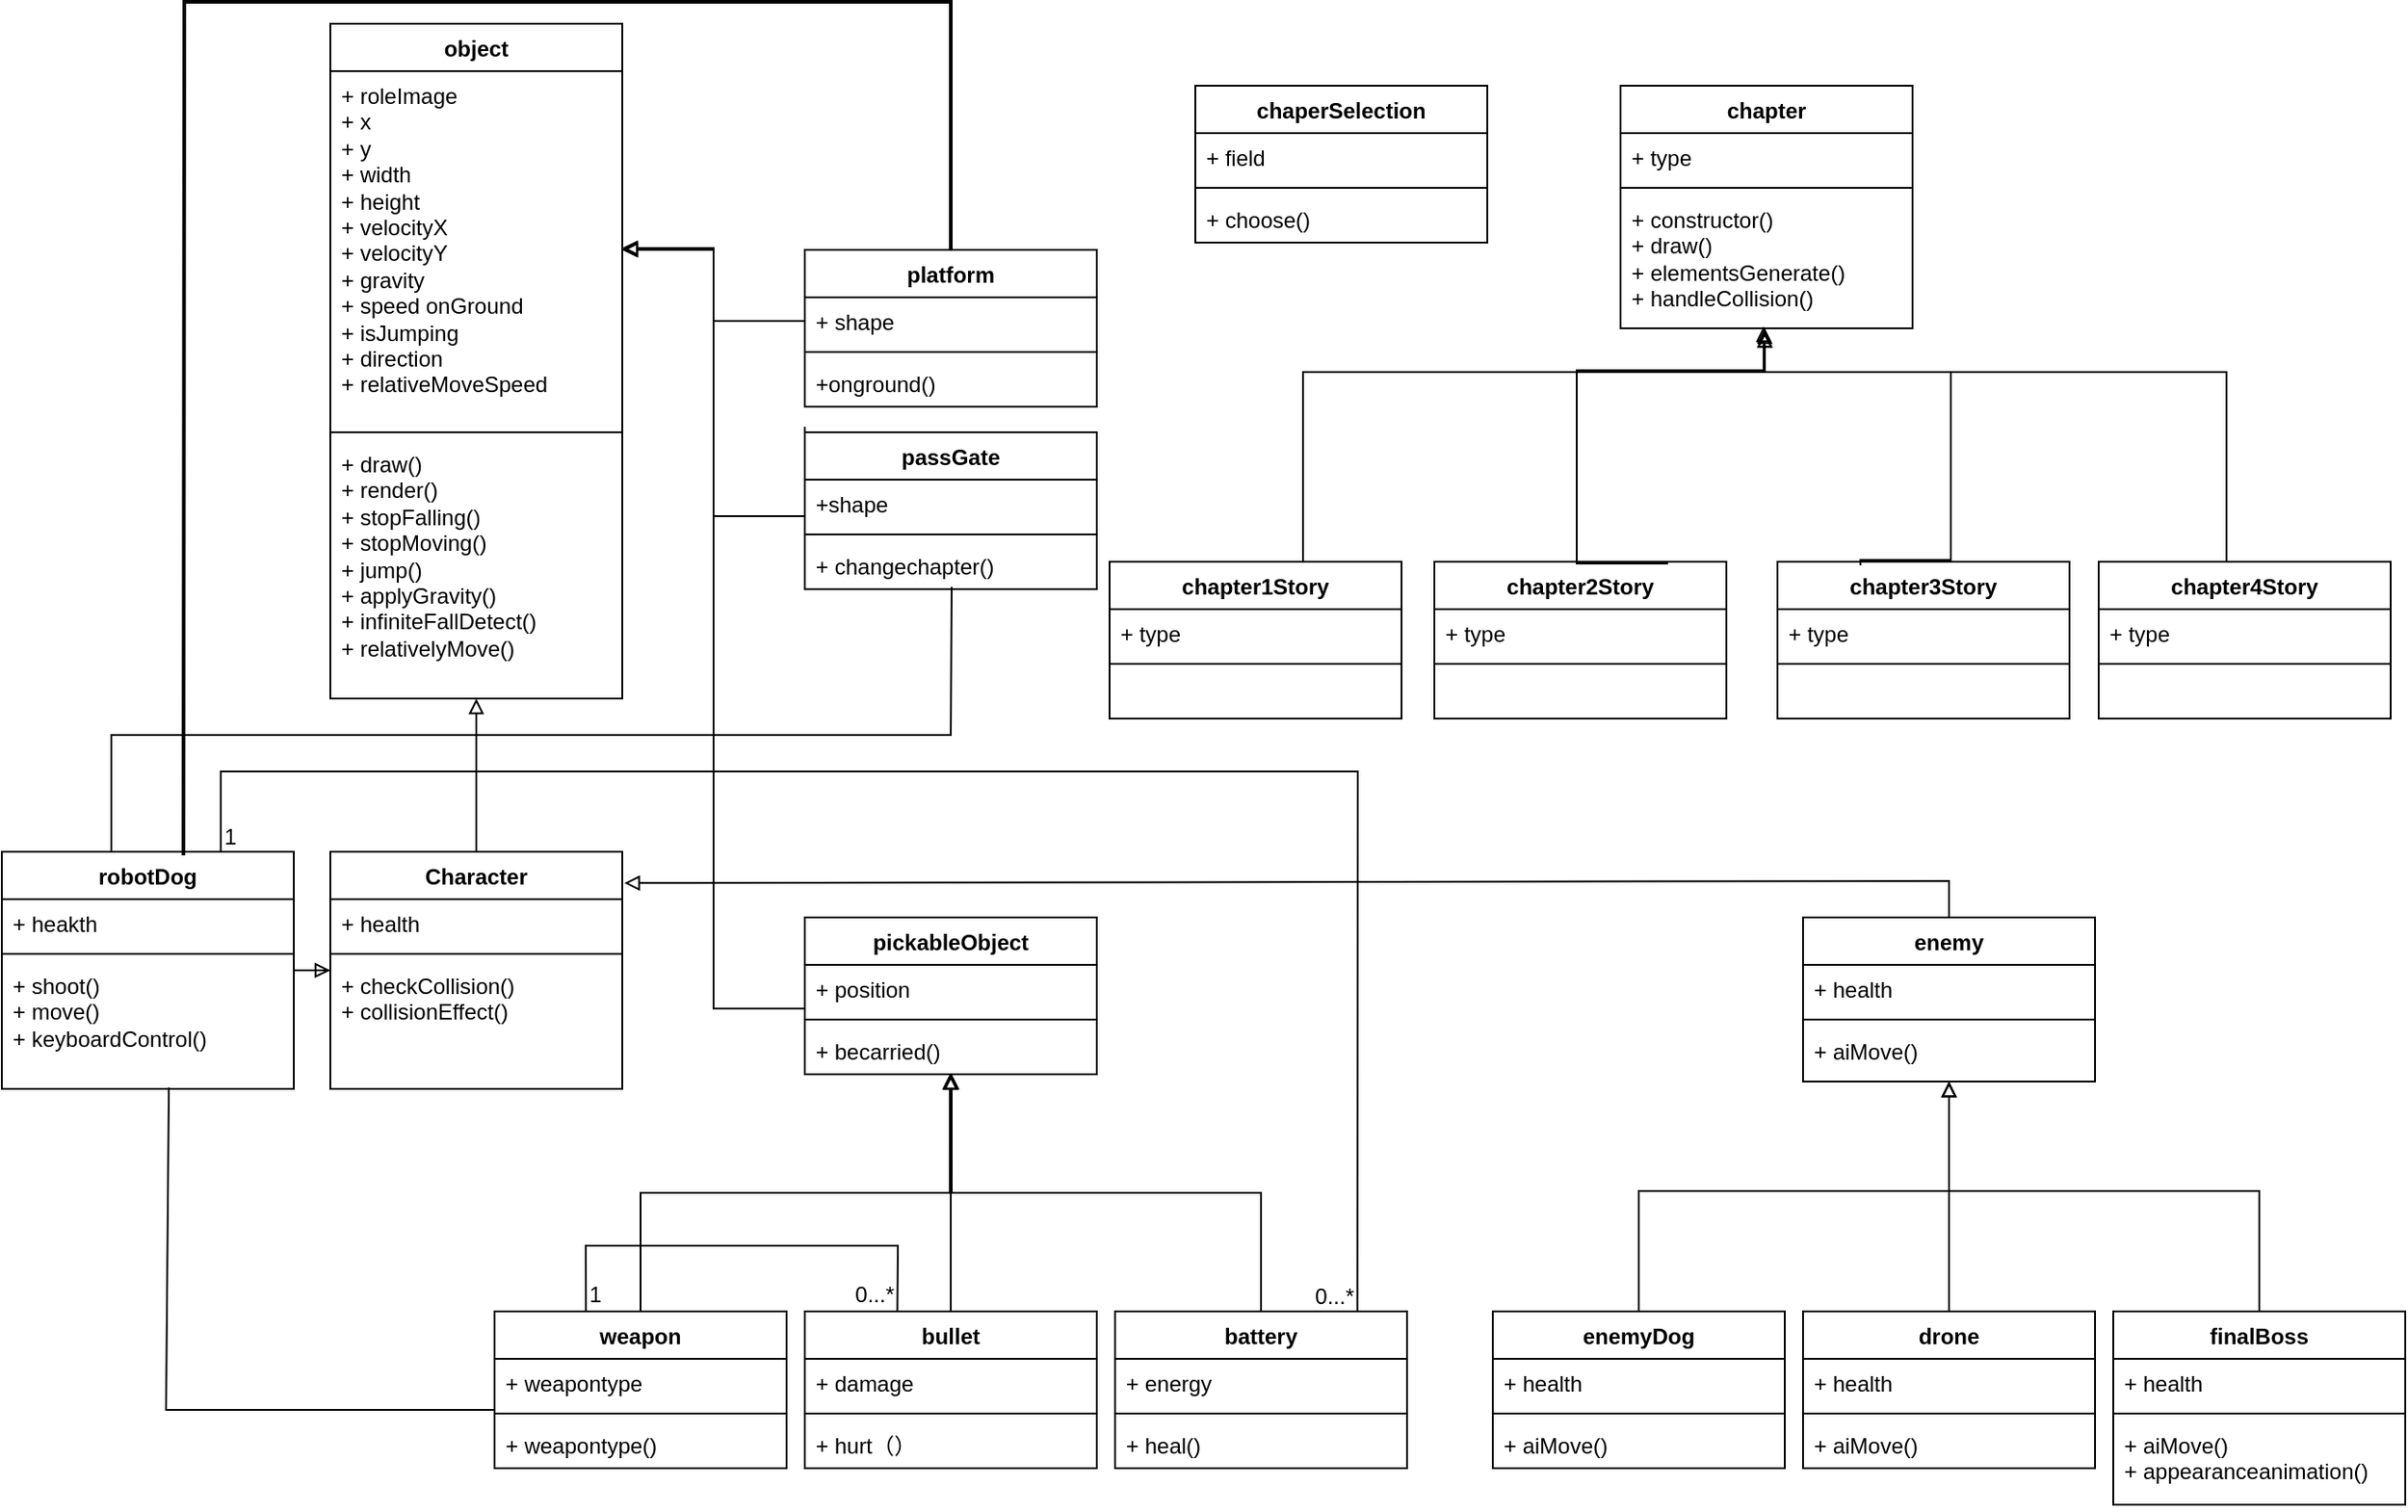 <mxfile version="26.2.14">
  <diagram name="第 1 页" id="Hwi3SMRiW6C2YLHzwT59">
    <mxGraphModel dx="1216" dy="671" grid="0" gridSize="10" guides="1" tooltips="1" connect="1" arrows="1" fold="1" page="0" pageScale="1" pageWidth="827" pageHeight="1169" math="0" shadow="0">
      <root>
        <mxCell id="0" />
        <mxCell id="1" parent="0" />
        <mxCell id="Ydy03OJYwAmVGz2QXwth-1" value="object" style="swimlane;fontStyle=1;align=center;verticalAlign=top;childLayout=stackLayout;horizontal=1;startSize=26;horizontalStack=0;resizeParent=1;resizeParentMax=0;resizeLast=0;collapsible=1;marginBottom=0;whiteSpace=wrap;html=1;" parent="1" vertex="1">
          <mxGeometry x="200" y="250" width="160" height="370" as="geometry">
            <mxRectangle x="190" y="40" width="70" height="30" as="alternateBounds" />
          </mxGeometry>
        </mxCell>
        <mxCell id="Ydy03OJYwAmVGz2QXwth-2" value="+ roleImage&lt;div&gt;&lt;span style=&quot;background-color: transparent; color: light-dark(rgb(0, 0, 0), rgb(255, 255, 255));&quot;&gt;+ x&lt;/span&gt;&lt;/div&gt;&lt;div&gt;&lt;span style=&quot;background-color: transparent; color: light-dark(rgb(0, 0, 0), rgb(255, 255, 255));&quot;&gt;+ y&lt;/span&gt;&lt;/div&gt;&lt;div&gt;&lt;span style=&quot;background-color: transparent; color: light-dark(rgb(0, 0, 0), rgb(255, 255, 255));&quot;&gt;+ width&lt;/span&gt;&lt;/div&gt;&lt;div&gt;&lt;span style=&quot;background-color: transparent; color: light-dark(rgb(0, 0, 0), rgb(255, 255, 255));&quot;&gt;+ height&lt;/span&gt;&lt;/div&gt;&lt;div&gt;&lt;span style=&quot;background-color: transparent; color: light-dark(rgb(0, 0, 0), rgb(255, 255, 255));&quot;&gt;+ velocityX&lt;/span&gt;&lt;/div&gt;&lt;div&gt;&lt;span style=&quot;background-color: transparent; color: light-dark(rgb(0, 0, 0), rgb(255, 255, 255));&quot;&gt;+ velocityY&lt;/span&gt;&lt;/div&gt;&lt;div&gt;&lt;span style=&quot;background-color: transparent; color: light-dark(rgb(0, 0, 0), rgb(255, 255, 255));&quot;&gt;+ gravity&lt;/span&gt;&lt;/div&gt;&lt;div&gt;&lt;span style=&quot;background-color: transparent; color: light-dark(rgb(0, 0, 0), rgb(255, 255, 255));&quot;&gt;+ speed onGround&lt;/span&gt;&lt;/div&gt;&lt;div&gt;&lt;span style=&quot;background-color: transparent; color: light-dark(rgb(0, 0, 0), rgb(255, 255, 255));&quot;&gt;+ isJumping&lt;/span&gt;&lt;/div&gt;&lt;div&gt;&lt;span style=&quot;background-color: transparent; color: light-dark(rgb(0, 0, 0), rgb(255, 255, 255));&quot;&gt;+ direction&lt;/span&gt;&lt;/div&gt;&lt;div&gt;&lt;span style=&quot;background-color: transparent; color: light-dark(rgb(0, 0, 0), rgb(255, 255, 255));&quot;&gt;+ relativeMoveSpeed&lt;/span&gt;&lt;/div&gt;" style="text;strokeColor=none;fillColor=none;align=left;verticalAlign=top;spacingLeft=4;spacingRight=4;overflow=hidden;rotatable=0;points=[[0,0.5],[1,0.5]];portConstraint=eastwest;whiteSpace=wrap;html=1;fontSize=12;" parent="Ydy03OJYwAmVGz2QXwth-1" vertex="1">
          <mxGeometry y="26" width="160" height="194" as="geometry" />
        </mxCell>
        <mxCell id="Ydy03OJYwAmVGz2QXwth-3" value="" style="line;strokeWidth=1;fillColor=none;align=left;verticalAlign=middle;spacingTop=-1;spacingLeft=3;spacingRight=3;rotatable=0;labelPosition=right;points=[];portConstraint=eastwest;strokeColor=inherit;" parent="Ydy03OJYwAmVGz2QXwth-1" vertex="1">
          <mxGeometry y="220" width="160" height="8" as="geometry" />
        </mxCell>
        <mxCell id="Ydy03OJYwAmVGz2QXwth-4" value="+ draw()&lt;div&gt;+ render()&lt;/div&gt;&lt;div&gt;+ stopFalling()&lt;/div&gt;&lt;div&gt;+ stopMoving()&lt;/div&gt;&lt;div&gt;+ jump()&lt;/div&gt;&lt;div&gt;+ applyGravity()&lt;/div&gt;&lt;div&gt;+ infiniteFallDetect()&lt;/div&gt;&lt;div&gt;+ relativelyMove()&lt;/div&gt;" style="text;strokeColor=none;fillColor=none;align=left;verticalAlign=top;spacingLeft=4;spacingRight=4;overflow=hidden;rotatable=0;points=[[0,0.5],[1,0.5]];portConstraint=eastwest;whiteSpace=wrap;html=1;" parent="Ydy03OJYwAmVGz2QXwth-1" vertex="1">
          <mxGeometry y="228" width="160" height="142" as="geometry" />
        </mxCell>
        <mxCell id="Ydy03OJYwAmVGz2QXwth-124" style="edgeStyle=orthogonalEdgeStyle;rounded=0;orthogonalLoop=1;jettySize=auto;html=1;endArrow=block;endFill=0;" parent="1" source="Ydy03OJYwAmVGz2QXwth-5" target="Ydy03OJYwAmVGz2QXwth-1" edge="1">
          <mxGeometry relative="1" as="geometry" />
        </mxCell>
        <mxCell id="Ydy03OJYwAmVGz2QXwth-5" value="Character" style="swimlane;fontStyle=1;align=center;verticalAlign=top;childLayout=stackLayout;horizontal=1;startSize=26;horizontalStack=0;resizeParent=1;resizeParentMax=0;resizeLast=0;collapsible=1;marginBottom=0;whiteSpace=wrap;html=1;" parent="1" vertex="1">
          <mxGeometry x="200" y="704" width="160" height="130" as="geometry" />
        </mxCell>
        <mxCell id="Ydy03OJYwAmVGz2QXwth-6" value="+ health" style="text;strokeColor=none;fillColor=none;align=left;verticalAlign=top;spacingLeft=4;spacingRight=4;overflow=hidden;rotatable=0;points=[[0,0.5],[1,0.5]];portConstraint=eastwest;whiteSpace=wrap;html=1;" parent="Ydy03OJYwAmVGz2QXwth-5" vertex="1">
          <mxGeometry y="26" width="160" height="26" as="geometry" />
        </mxCell>
        <mxCell id="Ydy03OJYwAmVGz2QXwth-7" value="" style="line;strokeWidth=1;fillColor=none;align=left;verticalAlign=middle;spacingTop=-1;spacingLeft=3;spacingRight=3;rotatable=0;labelPosition=right;points=[];portConstraint=eastwest;strokeColor=inherit;" parent="Ydy03OJYwAmVGz2QXwth-5" vertex="1">
          <mxGeometry y="52" width="160" height="8" as="geometry" />
        </mxCell>
        <mxCell id="Ydy03OJYwAmVGz2QXwth-8" value="+ checkCollision()&lt;div&gt;+ collisionEffect()&lt;/div&gt;" style="text;strokeColor=none;fillColor=none;align=left;verticalAlign=top;spacingLeft=4;spacingRight=4;overflow=hidden;rotatable=0;points=[[0,0.5],[1,0.5]];portConstraint=eastwest;whiteSpace=wrap;html=1;" parent="Ydy03OJYwAmVGz2QXwth-5" vertex="1">
          <mxGeometry y="60" width="160" height="70" as="geometry" />
        </mxCell>
        <mxCell id="Ydy03OJYwAmVGz2QXwth-9" value="enemy" style="swimlane;fontStyle=1;align=center;verticalAlign=top;childLayout=stackLayout;horizontal=1;startSize=26;horizontalStack=0;resizeParent=1;resizeParentMax=0;resizeLast=0;collapsible=1;marginBottom=0;whiteSpace=wrap;html=1;" parent="1" vertex="1">
          <mxGeometry x="1007" y="740" width="160" height="90" as="geometry" />
        </mxCell>
        <mxCell id="Ydy03OJYwAmVGz2QXwth-10" value="+ health" style="text;strokeColor=none;fillColor=none;align=left;verticalAlign=top;spacingLeft=4;spacingRight=4;overflow=hidden;rotatable=0;points=[[0,0.5],[1,0.5]];portConstraint=eastwest;whiteSpace=wrap;html=1;" parent="Ydy03OJYwAmVGz2QXwth-9" vertex="1">
          <mxGeometry y="26" width="160" height="26" as="geometry" />
        </mxCell>
        <mxCell id="Ydy03OJYwAmVGz2QXwth-11" value="" style="line;strokeWidth=1;fillColor=none;align=left;verticalAlign=middle;spacingTop=-1;spacingLeft=3;spacingRight=3;rotatable=0;labelPosition=right;points=[];portConstraint=eastwest;strokeColor=inherit;" parent="Ydy03OJYwAmVGz2QXwth-9" vertex="1">
          <mxGeometry y="52" width="160" height="8" as="geometry" />
        </mxCell>
        <mxCell id="Ydy03OJYwAmVGz2QXwth-12" value="+ aiMove()" style="text;strokeColor=none;fillColor=none;align=left;verticalAlign=top;spacingLeft=4;spacingRight=4;overflow=hidden;rotatable=0;points=[[0,0.5],[1,0.5]];portConstraint=eastwest;whiteSpace=wrap;html=1;" parent="Ydy03OJYwAmVGz2QXwth-9" vertex="1">
          <mxGeometry y="60" width="160" height="30" as="geometry" />
        </mxCell>
        <mxCell id="Ydy03OJYwAmVGz2QXwth-115" style="edgeStyle=orthogonalEdgeStyle;rounded=0;orthogonalLoop=1;jettySize=auto;html=1;endArrow=block;endFill=0;" parent="1" source="Ydy03OJYwAmVGz2QXwth-13" target="Ydy03OJYwAmVGz2QXwth-5" edge="1">
          <mxGeometry relative="1" as="geometry" />
        </mxCell>
        <mxCell id="Ydy03OJYwAmVGz2QXwth-13" value="robotDog" style="swimlane;fontStyle=1;align=center;verticalAlign=top;childLayout=stackLayout;horizontal=1;startSize=26;horizontalStack=0;resizeParent=1;resizeParentMax=0;resizeLast=0;collapsible=1;marginBottom=0;whiteSpace=wrap;html=1;" parent="1" vertex="1">
          <mxGeometry x="20" y="704" width="160" height="130" as="geometry" />
        </mxCell>
        <mxCell id="Ydy03OJYwAmVGz2QXwth-14" value="+ heakth" style="text;strokeColor=none;fillColor=none;align=left;verticalAlign=top;spacingLeft=4;spacingRight=4;overflow=hidden;rotatable=0;points=[[0,0.5],[1,0.5]];portConstraint=eastwest;whiteSpace=wrap;html=1;" parent="Ydy03OJYwAmVGz2QXwth-13" vertex="1">
          <mxGeometry y="26" width="160" height="26" as="geometry" />
        </mxCell>
        <mxCell id="Ydy03OJYwAmVGz2QXwth-15" value="" style="line;strokeWidth=1;fillColor=none;align=left;verticalAlign=middle;spacingTop=-1;spacingLeft=3;spacingRight=3;rotatable=0;labelPosition=right;points=[];portConstraint=eastwest;strokeColor=inherit;" parent="Ydy03OJYwAmVGz2QXwth-13" vertex="1">
          <mxGeometry y="52" width="160" height="8" as="geometry" />
        </mxCell>
        <mxCell id="Ydy03OJYwAmVGz2QXwth-16" value="+ shoot()&lt;div&gt;+ move()&lt;/div&gt;&lt;div&gt;+ keyboardControl()&lt;/div&gt;" style="text;strokeColor=none;fillColor=none;align=left;verticalAlign=top;spacingLeft=4;spacingRight=4;overflow=hidden;rotatable=0;points=[[0,0.5],[1,0.5]];portConstraint=eastwest;whiteSpace=wrap;html=1;" parent="Ydy03OJYwAmVGz2QXwth-13" vertex="1">
          <mxGeometry y="60" width="160" height="70" as="geometry" />
        </mxCell>
        <mxCell id="Ydy03OJYwAmVGz2QXwth-119" style="edgeStyle=orthogonalEdgeStyle;rounded=0;orthogonalLoop=1;jettySize=auto;html=1;exitX=0.5;exitY=0;exitDx=0;exitDy=0;endArrow=block;endFill=0;" parent="1" source="Ydy03OJYwAmVGz2QXwth-17" target="Ydy03OJYwAmVGz2QXwth-9" edge="1">
          <mxGeometry relative="1" as="geometry">
            <Array as="points">
              <mxPoint x="917" y="890" />
              <mxPoint x="1087" y="890" />
            </Array>
          </mxGeometry>
        </mxCell>
        <mxCell id="Ydy03OJYwAmVGz2QXwth-17" value="enemyDog" style="swimlane;fontStyle=1;align=center;verticalAlign=top;childLayout=stackLayout;horizontal=1;startSize=26;horizontalStack=0;resizeParent=1;resizeParentMax=0;resizeLast=0;collapsible=1;marginBottom=0;whiteSpace=wrap;html=1;" parent="1" vertex="1">
          <mxGeometry x="837" y="956" width="160" height="86" as="geometry" />
        </mxCell>
        <mxCell id="Ydy03OJYwAmVGz2QXwth-18" value="+ health" style="text;strokeColor=none;fillColor=none;align=left;verticalAlign=top;spacingLeft=4;spacingRight=4;overflow=hidden;rotatable=0;points=[[0,0.5],[1,0.5]];portConstraint=eastwest;whiteSpace=wrap;html=1;" parent="Ydy03OJYwAmVGz2QXwth-17" vertex="1">
          <mxGeometry y="26" width="160" height="26" as="geometry" />
        </mxCell>
        <mxCell id="Ydy03OJYwAmVGz2QXwth-19" value="" style="line;strokeWidth=1;fillColor=none;align=left;verticalAlign=middle;spacingTop=-1;spacingLeft=3;spacingRight=3;rotatable=0;labelPosition=right;points=[];portConstraint=eastwest;strokeColor=inherit;" parent="Ydy03OJYwAmVGz2QXwth-17" vertex="1">
          <mxGeometry y="52" width="160" height="8" as="geometry" />
        </mxCell>
        <mxCell id="Ydy03OJYwAmVGz2QXwth-20" value="+ aiMove()" style="text;strokeColor=none;fillColor=none;align=left;verticalAlign=top;spacingLeft=4;spacingRight=4;overflow=hidden;rotatable=0;points=[[0,0.5],[1,0.5]];portConstraint=eastwest;whiteSpace=wrap;html=1;" parent="Ydy03OJYwAmVGz2QXwth-17" vertex="1">
          <mxGeometry y="60" width="160" height="26" as="geometry" />
        </mxCell>
        <mxCell id="Ydy03OJYwAmVGz2QXwth-118" style="edgeStyle=orthogonalEdgeStyle;rounded=0;orthogonalLoop=1;jettySize=auto;html=1;exitX=0.5;exitY=0;exitDx=0;exitDy=0;endArrow=block;endFill=0;" parent="1" source="Ydy03OJYwAmVGz2QXwth-21" target="Ydy03OJYwAmVGz2QXwth-9" edge="1">
          <mxGeometry relative="1" as="geometry" />
        </mxCell>
        <mxCell id="Ydy03OJYwAmVGz2QXwth-21" value="drone" style="swimlane;fontStyle=1;align=center;verticalAlign=top;childLayout=stackLayout;horizontal=1;startSize=26;horizontalStack=0;resizeParent=1;resizeParentMax=0;resizeLast=0;collapsible=1;marginBottom=0;whiteSpace=wrap;html=1;" parent="1" vertex="1">
          <mxGeometry x="1007" y="956" width="160" height="86" as="geometry" />
        </mxCell>
        <mxCell id="Ydy03OJYwAmVGz2QXwth-22" value="+ health" style="text;strokeColor=none;fillColor=none;align=left;verticalAlign=top;spacingLeft=4;spacingRight=4;overflow=hidden;rotatable=0;points=[[0,0.5],[1,0.5]];portConstraint=eastwest;whiteSpace=wrap;html=1;" parent="Ydy03OJYwAmVGz2QXwth-21" vertex="1">
          <mxGeometry y="26" width="160" height="26" as="geometry" />
        </mxCell>
        <mxCell id="Ydy03OJYwAmVGz2QXwth-23" value="" style="line;strokeWidth=1;fillColor=none;align=left;verticalAlign=middle;spacingTop=-1;spacingLeft=3;spacingRight=3;rotatable=0;labelPosition=right;points=[];portConstraint=eastwest;strokeColor=inherit;" parent="Ydy03OJYwAmVGz2QXwth-21" vertex="1">
          <mxGeometry y="52" width="160" height="8" as="geometry" />
        </mxCell>
        <mxCell id="Ydy03OJYwAmVGz2QXwth-24" value="+ aiMove()" style="text;strokeColor=none;fillColor=none;align=left;verticalAlign=top;spacingLeft=4;spacingRight=4;overflow=hidden;rotatable=0;points=[[0,0.5],[1,0.5]];portConstraint=eastwest;whiteSpace=wrap;html=1;" parent="Ydy03OJYwAmVGz2QXwth-21" vertex="1">
          <mxGeometry y="60" width="160" height="26" as="geometry" />
        </mxCell>
        <mxCell id="Ydy03OJYwAmVGz2QXwth-25" value="battery" style="swimlane;fontStyle=1;align=center;verticalAlign=top;childLayout=stackLayout;horizontal=1;startSize=26;horizontalStack=0;resizeParent=1;resizeParentMax=0;resizeLast=0;collapsible=1;marginBottom=0;whiteSpace=wrap;html=1;" parent="1" vertex="1">
          <mxGeometry x="630" y="956" width="160" height="86" as="geometry" />
        </mxCell>
        <mxCell id="Ydy03OJYwAmVGz2QXwth-26" value="+ energy" style="text;strokeColor=none;fillColor=none;align=left;verticalAlign=top;spacingLeft=4;spacingRight=4;overflow=hidden;rotatable=0;points=[[0,0.5],[1,0.5]];portConstraint=eastwest;whiteSpace=wrap;html=1;" parent="Ydy03OJYwAmVGz2QXwth-25" vertex="1">
          <mxGeometry y="26" width="160" height="26" as="geometry" />
        </mxCell>
        <mxCell id="Ydy03OJYwAmVGz2QXwth-27" value="" style="line;strokeWidth=1;fillColor=none;align=left;verticalAlign=middle;spacingTop=-1;spacingLeft=3;spacingRight=3;rotatable=0;labelPosition=right;points=[];portConstraint=eastwest;strokeColor=inherit;" parent="Ydy03OJYwAmVGz2QXwth-25" vertex="1">
          <mxGeometry y="52" width="160" height="8" as="geometry" />
        </mxCell>
        <mxCell id="Ydy03OJYwAmVGz2QXwth-28" value="+ heal()" style="text;strokeColor=none;fillColor=none;align=left;verticalAlign=top;spacingLeft=4;spacingRight=4;overflow=hidden;rotatable=0;points=[[0,0.5],[1,0.5]];portConstraint=eastwest;whiteSpace=wrap;html=1;" parent="Ydy03OJYwAmVGz2QXwth-25" vertex="1">
          <mxGeometry y="60" width="160" height="26" as="geometry" />
        </mxCell>
        <mxCell id="Ydy03OJYwAmVGz2QXwth-29" value="weapon" style="swimlane;fontStyle=1;align=center;verticalAlign=top;childLayout=stackLayout;horizontal=1;startSize=26;horizontalStack=0;resizeParent=1;resizeParentMax=0;resizeLast=0;collapsible=1;marginBottom=0;whiteSpace=wrap;html=1;" parent="1" vertex="1">
          <mxGeometry x="290" y="956" width="160" height="86" as="geometry" />
        </mxCell>
        <mxCell id="Ydy03OJYwAmVGz2QXwth-30" value="+ weapontype" style="text;strokeColor=none;fillColor=none;align=left;verticalAlign=top;spacingLeft=4;spacingRight=4;overflow=hidden;rotatable=0;points=[[0,0.5],[1,0.5]];portConstraint=eastwest;whiteSpace=wrap;html=1;" parent="Ydy03OJYwAmVGz2QXwth-29" vertex="1">
          <mxGeometry y="26" width="160" height="26" as="geometry" />
        </mxCell>
        <mxCell id="Ydy03OJYwAmVGz2QXwth-31" value="" style="line;strokeWidth=1;fillColor=none;align=left;verticalAlign=middle;spacingTop=-1;spacingLeft=3;spacingRight=3;rotatable=0;labelPosition=right;points=[];portConstraint=eastwest;strokeColor=inherit;" parent="Ydy03OJYwAmVGz2QXwth-29" vertex="1">
          <mxGeometry y="52" width="160" height="8" as="geometry" />
        </mxCell>
        <mxCell id="Ydy03OJYwAmVGz2QXwth-32" value="+ weapontype()" style="text;strokeColor=none;fillColor=none;align=left;verticalAlign=top;spacingLeft=4;spacingRight=4;overflow=hidden;rotatable=0;points=[[0,0.5],[1,0.5]];portConstraint=eastwest;whiteSpace=wrap;html=1;" parent="Ydy03OJYwAmVGz2QXwth-29" vertex="1">
          <mxGeometry y="60" width="160" height="26" as="geometry" />
        </mxCell>
        <mxCell id="Ydy03OJYwAmVGz2QXwth-107" style="edgeStyle=orthogonalEdgeStyle;rounded=0;orthogonalLoop=1;jettySize=auto;html=1;exitX=0.5;exitY=0;exitDx=0;exitDy=0;endArrow=block;endFill=0;" parent="1" source="Ydy03OJYwAmVGz2QXwth-33" target="Ydy03OJYwAmVGz2QXwth-100" edge="1">
          <mxGeometry relative="1" as="geometry" />
        </mxCell>
        <mxCell id="Ydy03OJYwAmVGz2QXwth-33" value="bullet" style="swimlane;fontStyle=1;align=center;verticalAlign=top;childLayout=stackLayout;horizontal=1;startSize=26;horizontalStack=0;resizeParent=1;resizeParentMax=0;resizeLast=0;collapsible=1;marginBottom=0;whiteSpace=wrap;html=1;" parent="1" vertex="1">
          <mxGeometry x="460" y="956" width="160" height="86" as="geometry" />
        </mxCell>
        <mxCell id="Ydy03OJYwAmVGz2QXwth-34" value="+ damage" style="text;strokeColor=none;fillColor=none;align=left;verticalAlign=top;spacingLeft=4;spacingRight=4;overflow=hidden;rotatable=0;points=[[0,0.5],[1,0.5]];portConstraint=eastwest;whiteSpace=wrap;html=1;" parent="Ydy03OJYwAmVGz2QXwth-33" vertex="1">
          <mxGeometry y="26" width="160" height="26" as="geometry" />
        </mxCell>
        <mxCell id="Ydy03OJYwAmVGz2QXwth-35" value="" style="line;strokeWidth=1;fillColor=none;align=left;verticalAlign=middle;spacingTop=-1;spacingLeft=3;spacingRight=3;rotatable=0;labelPosition=right;points=[];portConstraint=eastwest;strokeColor=inherit;" parent="Ydy03OJYwAmVGz2QXwth-33" vertex="1">
          <mxGeometry y="52" width="160" height="8" as="geometry" />
        </mxCell>
        <mxCell id="Ydy03OJYwAmVGz2QXwth-36" value="+ hurt（）" style="text;strokeColor=none;fillColor=none;align=left;verticalAlign=top;spacingLeft=4;spacingRight=4;overflow=hidden;rotatable=0;points=[[0,0.5],[1,0.5]];portConstraint=eastwest;whiteSpace=wrap;html=1;" parent="Ydy03OJYwAmVGz2QXwth-33" vertex="1">
          <mxGeometry y="60" width="160" height="26" as="geometry" />
        </mxCell>
        <mxCell id="Ydy03OJYwAmVGz2QXwth-37" value="platform" style="swimlane;fontStyle=1;align=center;verticalAlign=top;childLayout=stackLayout;horizontal=1;startSize=26;horizontalStack=0;resizeParent=1;resizeParentMax=0;resizeLast=0;collapsible=1;marginBottom=0;whiteSpace=wrap;html=1;" parent="1" vertex="1">
          <mxGeometry x="460" y="374" width="160" height="86" as="geometry" />
        </mxCell>
        <mxCell id="Ydy03OJYwAmVGz2QXwth-38" value="+ shape" style="text;strokeColor=none;fillColor=none;align=left;verticalAlign=top;spacingLeft=4;spacingRight=4;overflow=hidden;rotatable=0;points=[[0,0.5],[1,0.5]];portConstraint=eastwest;whiteSpace=wrap;html=1;" parent="Ydy03OJYwAmVGz2QXwth-37" vertex="1">
          <mxGeometry y="26" width="160" height="26" as="geometry" />
        </mxCell>
        <mxCell id="Ydy03OJYwAmVGz2QXwth-39" value="" style="line;strokeWidth=1;fillColor=none;align=left;verticalAlign=middle;spacingTop=-1;spacingLeft=3;spacingRight=3;rotatable=0;labelPosition=right;points=[];portConstraint=eastwest;strokeColor=inherit;" parent="Ydy03OJYwAmVGz2QXwth-37" vertex="1">
          <mxGeometry y="52" width="160" height="8" as="geometry" />
        </mxCell>
        <mxCell id="Ydy03OJYwAmVGz2QXwth-40" value="+onground()" style="text;strokeColor=none;fillColor=none;align=left;verticalAlign=top;spacingLeft=4;spacingRight=4;overflow=hidden;rotatable=0;points=[[0,0.5],[1,0.5]];portConstraint=eastwest;whiteSpace=wrap;html=1;" parent="Ydy03OJYwAmVGz2QXwth-37" vertex="1">
          <mxGeometry y="60" width="160" height="26" as="geometry" />
        </mxCell>
        <mxCell id="jBGDaQHdQsbLvLGPUwS--1" style="edgeStyle=orthogonalEdgeStyle;rounded=0;orthogonalLoop=1;jettySize=auto;html=1;endArrow=block;endFill=0;" parent="1" edge="1">
          <mxGeometry relative="1" as="geometry">
            <Array as="points">
              <mxPoint x="460" y="520" />
              <mxPoint x="410" y="520" />
              <mxPoint x="410" y="374" />
            </Array>
            <mxPoint x="460" y="471" as="sourcePoint" />
            <mxPoint x="360" y="374" as="targetPoint" />
          </mxGeometry>
        </mxCell>
        <mxCell id="Ydy03OJYwAmVGz2QXwth-41" value="passGate" style="swimlane;fontStyle=1;align=center;verticalAlign=top;childLayout=stackLayout;horizontal=1;startSize=26;horizontalStack=0;resizeParent=1;resizeParentMax=0;resizeLast=0;collapsible=1;marginBottom=0;whiteSpace=wrap;html=1;" parent="1" vertex="1">
          <mxGeometry x="460" y="474" width="160" height="86" as="geometry" />
        </mxCell>
        <mxCell id="Ydy03OJYwAmVGz2QXwth-42" value="+shape" style="text;strokeColor=none;fillColor=none;align=left;verticalAlign=top;spacingLeft=4;spacingRight=4;overflow=hidden;rotatable=0;points=[[0,0.5],[1,0.5]];portConstraint=eastwest;whiteSpace=wrap;html=1;" parent="Ydy03OJYwAmVGz2QXwth-41" vertex="1">
          <mxGeometry y="26" width="160" height="26" as="geometry" />
        </mxCell>
        <mxCell id="Ydy03OJYwAmVGz2QXwth-43" value="" style="line;strokeWidth=1;fillColor=none;align=left;verticalAlign=middle;spacingTop=-1;spacingLeft=3;spacingRight=3;rotatable=0;labelPosition=right;points=[];portConstraint=eastwest;strokeColor=inherit;" parent="Ydy03OJYwAmVGz2QXwth-41" vertex="1">
          <mxGeometry y="52" width="160" height="8" as="geometry" />
        </mxCell>
        <mxCell id="Ydy03OJYwAmVGz2QXwth-44" value="+ changechapter()" style="text;strokeColor=none;fillColor=none;align=left;verticalAlign=top;spacingLeft=4;spacingRight=4;overflow=hidden;rotatable=0;points=[[0,0.5],[1,0.5]];portConstraint=eastwest;whiteSpace=wrap;html=1;" parent="Ydy03OJYwAmVGz2QXwth-41" vertex="1">
          <mxGeometry y="60" width="160" height="26" as="geometry" />
        </mxCell>
        <mxCell id="Ydy03OJYwAmVGz2QXwth-121" style="edgeStyle=orthogonalEdgeStyle;rounded=0;orthogonalLoop=1;jettySize=auto;html=1;endArrow=block;endFill=0;" parent="1" source="Ydy03OJYwAmVGz2QXwth-45" target="Ydy03OJYwAmVGz2QXwth-9" edge="1">
          <mxGeometry relative="1" as="geometry">
            <Array as="points">
              <mxPoint x="1257" y="890" />
              <mxPoint x="1087" y="890" />
            </Array>
          </mxGeometry>
        </mxCell>
        <mxCell id="Ydy03OJYwAmVGz2QXwth-45" value="finalBoss" style="swimlane;fontStyle=1;align=center;verticalAlign=top;childLayout=stackLayout;horizontal=1;startSize=26;horizontalStack=0;resizeParent=1;resizeParentMax=0;resizeLast=0;collapsible=1;marginBottom=0;whiteSpace=wrap;html=1;" parent="1" vertex="1">
          <mxGeometry x="1177" y="956" width="160" height="106" as="geometry" />
        </mxCell>
        <mxCell id="Ydy03OJYwAmVGz2QXwth-46" value="+ health" style="text;strokeColor=none;fillColor=none;align=left;verticalAlign=top;spacingLeft=4;spacingRight=4;overflow=hidden;rotatable=0;points=[[0,0.5],[1,0.5]];portConstraint=eastwest;whiteSpace=wrap;html=1;" parent="Ydy03OJYwAmVGz2QXwth-45" vertex="1">
          <mxGeometry y="26" width="160" height="26" as="geometry" />
        </mxCell>
        <mxCell id="Ydy03OJYwAmVGz2QXwth-47" value="" style="line;strokeWidth=1;fillColor=none;align=left;verticalAlign=middle;spacingTop=-1;spacingLeft=3;spacingRight=3;rotatable=0;labelPosition=right;points=[];portConstraint=eastwest;strokeColor=inherit;" parent="Ydy03OJYwAmVGz2QXwth-45" vertex="1">
          <mxGeometry y="52" width="160" height="8" as="geometry" />
        </mxCell>
        <mxCell id="Ydy03OJYwAmVGz2QXwth-48" value="+ aiMove()&lt;div&gt;+ appearanceanimation()&amp;nbsp;&lt;/div&gt;" style="text;strokeColor=none;fillColor=none;align=left;verticalAlign=top;spacingLeft=4;spacingRight=4;overflow=hidden;rotatable=0;points=[[0,0.5],[1,0.5]];portConstraint=eastwest;whiteSpace=wrap;html=1;" parent="Ydy03OJYwAmVGz2QXwth-45" vertex="1">
          <mxGeometry y="60" width="160" height="46" as="geometry" />
        </mxCell>
        <mxCell id="jBGDaQHdQsbLvLGPUwS--5" style="edgeStyle=orthogonalEdgeStyle;rounded=0;orthogonalLoop=1;jettySize=auto;html=1;endArrow=block;endFill=0;" parent="1" edge="1">
          <mxGeometry relative="1" as="geometry">
            <Array as="points">
              <mxPoint x="460" y="790" />
              <mxPoint x="410" y="790" />
              <mxPoint x="410" y="374" />
            </Array>
            <mxPoint x="460" y="744" as="sourcePoint" />
            <mxPoint x="360" y="374" as="targetPoint" />
          </mxGeometry>
        </mxCell>
        <mxCell id="Ydy03OJYwAmVGz2QXwth-100" value="pickableObject" style="swimlane;fontStyle=1;align=center;verticalAlign=top;childLayout=stackLayout;horizontal=1;startSize=26;horizontalStack=0;resizeParent=1;resizeParentMax=0;resizeLast=0;collapsible=1;marginBottom=0;whiteSpace=wrap;html=1;" parent="1" vertex="1">
          <mxGeometry x="460" y="740" width="160" height="86" as="geometry" />
        </mxCell>
        <mxCell id="Ydy03OJYwAmVGz2QXwth-101" value="+ position" style="text;strokeColor=none;fillColor=none;align=left;verticalAlign=top;spacingLeft=4;spacingRight=4;overflow=hidden;rotatable=0;points=[[0,0.5],[1,0.5]];portConstraint=eastwest;whiteSpace=wrap;html=1;" parent="Ydy03OJYwAmVGz2QXwth-100" vertex="1">
          <mxGeometry y="26" width="160" height="26" as="geometry" />
        </mxCell>
        <mxCell id="Ydy03OJYwAmVGz2QXwth-102" value="" style="line;strokeWidth=1;fillColor=none;align=left;verticalAlign=middle;spacingTop=-1;spacingLeft=3;spacingRight=3;rotatable=0;labelPosition=right;points=[];portConstraint=eastwest;strokeColor=inherit;" parent="Ydy03OJYwAmVGz2QXwth-100" vertex="1">
          <mxGeometry y="52" width="160" height="8" as="geometry" />
        </mxCell>
        <mxCell id="Ydy03OJYwAmVGz2QXwth-103" value="+ becarried()" style="text;strokeColor=none;fillColor=none;align=left;verticalAlign=top;spacingLeft=4;spacingRight=4;overflow=hidden;rotatable=0;points=[[0,0.5],[1,0.5]];portConstraint=eastwest;whiteSpace=wrap;html=1;" parent="Ydy03OJYwAmVGz2QXwth-100" vertex="1">
          <mxGeometry y="60" width="160" height="26" as="geometry" />
        </mxCell>
        <mxCell id="Ydy03OJYwAmVGz2QXwth-110" style="edgeStyle=orthogonalEdgeStyle;rounded=0;orthogonalLoop=1;jettySize=auto;html=1;exitX=0.5;exitY=0;exitDx=0;exitDy=0;entryX=0.503;entryY=0.993;entryDx=0;entryDy=0;entryPerimeter=0;endArrow=block;endFill=0;" parent="1" source="Ydy03OJYwAmVGz2QXwth-29" target="Ydy03OJYwAmVGz2QXwth-103" edge="1">
          <mxGeometry relative="1" as="geometry" />
        </mxCell>
        <mxCell id="Ydy03OJYwAmVGz2QXwth-111" style="edgeStyle=orthogonalEdgeStyle;rounded=0;orthogonalLoop=1;jettySize=auto;html=1;entryX=0.497;entryY=0.993;entryDx=0;entryDy=0;entryPerimeter=0;endArrow=block;endFill=0;" parent="1" source="Ydy03OJYwAmVGz2QXwth-25" target="Ydy03OJYwAmVGz2QXwth-103" edge="1">
          <mxGeometry relative="1" as="geometry">
            <Array as="points">
              <mxPoint x="710" y="891" />
              <mxPoint x="540" y="891" />
            </Array>
          </mxGeometry>
        </mxCell>
        <mxCell id="Ydy03OJYwAmVGz2QXwth-129" value="chaperSelection" style="swimlane;fontStyle=1;align=center;verticalAlign=top;childLayout=stackLayout;horizontal=1;startSize=26;horizontalStack=0;resizeParent=1;resizeParentMax=0;resizeLast=0;collapsible=1;marginBottom=0;whiteSpace=wrap;html=1;" parent="1" vertex="1">
          <mxGeometry x="674" y="284" width="160" height="86" as="geometry" />
        </mxCell>
        <mxCell id="Ydy03OJYwAmVGz2QXwth-130" value="+ field" style="text;strokeColor=none;fillColor=none;align=left;verticalAlign=top;spacingLeft=4;spacingRight=4;overflow=hidden;rotatable=0;points=[[0,0.5],[1,0.5]];portConstraint=eastwest;whiteSpace=wrap;html=1;" parent="Ydy03OJYwAmVGz2QXwth-129" vertex="1">
          <mxGeometry y="26" width="160" height="26" as="geometry" />
        </mxCell>
        <mxCell id="Ydy03OJYwAmVGz2QXwth-131" value="" style="line;strokeWidth=1;fillColor=none;align=left;verticalAlign=middle;spacingTop=-1;spacingLeft=3;spacingRight=3;rotatable=0;labelPosition=right;points=[];portConstraint=eastwest;strokeColor=inherit;" parent="Ydy03OJYwAmVGz2QXwth-129" vertex="1">
          <mxGeometry y="52" width="160" height="8" as="geometry" />
        </mxCell>
        <mxCell id="Ydy03OJYwAmVGz2QXwth-132" value="+ choose()" style="text;strokeColor=none;fillColor=none;align=left;verticalAlign=top;spacingLeft=4;spacingRight=4;overflow=hidden;rotatable=0;points=[[0,0.5],[1,0.5]];portConstraint=eastwest;whiteSpace=wrap;html=1;" parent="Ydy03OJYwAmVGz2QXwth-129" vertex="1">
          <mxGeometry y="60" width="160" height="26" as="geometry" />
        </mxCell>
        <mxCell id="RWwD7nr9o_iWNDcXGolD-4" value="" style="endArrow=block;html=1;rounded=0;exitX=0.5;exitY=0;exitDx=0;exitDy=0;entryX=1.007;entryY=0.132;entryDx=0;entryDy=0;entryPerimeter=0;endFill=0;" parent="1" source="Ydy03OJYwAmVGz2QXwth-9" target="Ydy03OJYwAmVGz2QXwth-5" edge="1">
          <mxGeometry width="50" height="50" relative="1" as="geometry">
            <mxPoint x="660" y="680" as="sourcePoint" />
            <mxPoint x="1080" y="680" as="targetPoint" />
            <Array as="points">
              <mxPoint x="1087" y="720" />
            </Array>
          </mxGeometry>
        </mxCell>
        <mxCell id="RWwD7nr9o_iWNDcXGolD-7" style="edgeStyle=orthogonalEdgeStyle;rounded=0;orthogonalLoop=1;jettySize=auto;html=1;entryX=1;entryY=0.5;entryDx=0;entryDy=0;endArrow=block;endFill=0;" parent="1" source="Ydy03OJYwAmVGz2QXwth-38" target="Ydy03OJYwAmVGz2QXwth-2" edge="1">
          <mxGeometry relative="1" as="geometry">
            <mxPoint x="410" y="413" as="targetPoint" />
          </mxGeometry>
        </mxCell>
        <mxCell id="RWwD7nr9o_iWNDcXGolD-9" value="" style="endArrow=none;html=1;rounded=0;strokeWidth=2;entryX=0.5;entryY=0;entryDx=0;entryDy=0;exitX=0.622;exitY=0.015;exitDx=0;exitDy=0;exitPerimeter=0;" parent="1" source="Ydy03OJYwAmVGz2QXwth-13" target="Ydy03OJYwAmVGz2QXwth-37" edge="1">
          <mxGeometry relative="1" as="geometry">
            <mxPoint x="120" y="510" as="sourcePoint" />
            <mxPoint x="470" y="160" as="targetPoint" />
            <Array as="points">
              <mxPoint x="120" y="238" />
              <mxPoint x="540" y="238" />
            </Array>
          </mxGeometry>
        </mxCell>
        <mxCell id="RWwD7nr9o_iWNDcXGolD-14" value="" style="endArrow=none;html=1;rounded=0;exitX=0.572;exitY=0.989;exitDx=0;exitDy=0;exitPerimeter=0;" parent="1" source="Ydy03OJYwAmVGz2QXwth-16" edge="1">
          <mxGeometry relative="1" as="geometry">
            <mxPoint x="110" y="840" as="sourcePoint" />
            <mxPoint x="290" y="1010" as="targetPoint" />
            <Array as="points">
              <mxPoint x="110" y="1010" />
            </Array>
          </mxGeometry>
        </mxCell>
        <mxCell id="RWwD7nr9o_iWNDcXGolD-23" value="" style="endArrow=none;html=1;rounded=0;entryX=0.317;entryY=-0.005;entryDx=0;entryDy=0;entryPerimeter=0;exitX=0.313;exitY=-0.005;exitDx=0;exitDy=0;exitPerimeter=0;" parent="1" source="Ydy03OJYwAmVGz2QXwth-29" target="Ydy03OJYwAmVGz2QXwth-33" edge="1">
          <mxGeometry relative="1" as="geometry">
            <mxPoint x="340" y="920" as="sourcePoint" />
            <mxPoint x="500" y="920" as="targetPoint" />
            <Array as="points">
              <mxPoint x="340" y="920" />
              <mxPoint x="511" y="920" />
            </Array>
          </mxGeometry>
        </mxCell>
        <mxCell id="RWwD7nr9o_iWNDcXGolD-24" value="1" style="resizable=0;html=1;whiteSpace=wrap;align=left;verticalAlign=bottom;" parent="RWwD7nr9o_iWNDcXGolD-23" connectable="0" vertex="1">
          <mxGeometry x="-1" relative="1" as="geometry" />
        </mxCell>
        <mxCell id="RWwD7nr9o_iWNDcXGolD-25" value="0...*" style="resizable=0;html=1;whiteSpace=wrap;align=right;verticalAlign=bottom;" parent="RWwD7nr9o_iWNDcXGolD-23" connectable="0" vertex="1">
          <mxGeometry x="1" relative="1" as="geometry" />
        </mxCell>
        <mxCell id="RWwD7nr9o_iWNDcXGolD-26" value="" style="endArrow=none;html=1;rounded=0;entryX=0.83;entryY=0.005;entryDx=0;entryDy=0;entryPerimeter=0;exitX=0.75;exitY=0;exitDx=0;exitDy=0;" parent="1" source="Ydy03OJYwAmVGz2QXwth-13" target="Ydy03OJYwAmVGz2QXwth-25" edge="1">
          <mxGeometry relative="1" as="geometry">
            <mxPoint x="150" y="660" as="sourcePoint" />
            <mxPoint x="310" y="660" as="targetPoint" />
            <Array as="points">
              <mxPoint x="140" y="660" />
              <mxPoint x="763" y="660" />
            </Array>
          </mxGeometry>
        </mxCell>
        <mxCell id="RWwD7nr9o_iWNDcXGolD-27" value="1" style="resizable=0;html=1;whiteSpace=wrap;align=left;verticalAlign=bottom;" parent="RWwD7nr9o_iWNDcXGolD-26" connectable="0" vertex="1">
          <mxGeometry x="-1" relative="1" as="geometry" />
        </mxCell>
        <mxCell id="RWwD7nr9o_iWNDcXGolD-28" value="0...*" style="resizable=0;html=1;whiteSpace=wrap;align=right;verticalAlign=bottom;" parent="RWwD7nr9o_iWNDcXGolD-26" connectable="0" vertex="1">
          <mxGeometry x="1" relative="1" as="geometry" />
        </mxCell>
        <mxCell id="RWwD7nr9o_iWNDcXGolD-30" value="" style="endArrow=none;html=1;rounded=0;entryX=0.503;entryY=0.954;entryDx=0;entryDy=0;entryPerimeter=0;" parent="1" target="Ydy03OJYwAmVGz2QXwth-44" edge="1">
          <mxGeometry relative="1" as="geometry">
            <mxPoint x="80" y="704" as="sourcePoint" />
            <mxPoint x="650" y="630" as="targetPoint" />
            <Array as="points">
              <mxPoint x="80" y="640" />
              <mxPoint x="540" y="640" />
            </Array>
          </mxGeometry>
        </mxCell>
        <mxCell id="o-LWs-QAreJ5BCgcMk4c-7" value="chapter" style="swimlane;fontStyle=1;align=center;verticalAlign=top;childLayout=stackLayout;horizontal=1;startSize=26;horizontalStack=0;resizeParent=1;resizeParentMax=0;resizeLast=0;collapsible=1;marginBottom=0;whiteSpace=wrap;html=1;" vertex="1" parent="1">
          <mxGeometry x="907" y="284" width="160" height="133" as="geometry" />
        </mxCell>
        <mxCell id="o-LWs-QAreJ5BCgcMk4c-8" value="+ type" style="text;strokeColor=none;fillColor=none;align=left;verticalAlign=top;spacingLeft=4;spacingRight=4;overflow=hidden;rotatable=0;points=[[0,0.5],[1,0.5]];portConstraint=eastwest;whiteSpace=wrap;html=1;" vertex="1" parent="o-LWs-QAreJ5BCgcMk4c-7">
          <mxGeometry y="26" width="160" height="26" as="geometry" />
        </mxCell>
        <mxCell id="o-LWs-QAreJ5BCgcMk4c-9" value="" style="line;strokeWidth=1;fillColor=none;align=left;verticalAlign=middle;spacingTop=-1;spacingLeft=3;spacingRight=3;rotatable=0;labelPosition=right;points=[];portConstraint=eastwest;strokeColor=inherit;" vertex="1" parent="o-LWs-QAreJ5BCgcMk4c-7">
          <mxGeometry y="52" width="160" height="8" as="geometry" />
        </mxCell>
        <mxCell id="o-LWs-QAreJ5BCgcMk4c-10" value="+ constructor()&lt;div&gt;+ draw()&lt;/div&gt;&lt;div&gt;+ elementsGenerate()&lt;/div&gt;&lt;div&gt;+ handleCollision()&lt;/div&gt;" style="text;strokeColor=none;fillColor=none;align=left;verticalAlign=top;spacingLeft=4;spacingRight=4;overflow=hidden;rotatable=0;points=[[0,0.5],[1,0.5]];portConstraint=eastwest;whiteSpace=wrap;html=1;" vertex="1" parent="o-LWs-QAreJ5BCgcMk4c-7">
          <mxGeometry y="60" width="160" height="73" as="geometry" />
        </mxCell>
        <mxCell id="o-LWs-QAreJ5BCgcMk4c-12" value="chapter2Story" style="swimlane;fontStyle=1;align=center;verticalAlign=top;childLayout=stackLayout;horizontal=1;startSize=26;horizontalStack=0;resizeParent=1;resizeParentMax=0;resizeLast=0;collapsible=1;marginBottom=0;whiteSpace=wrap;html=1;" vertex="1" parent="1">
          <mxGeometry x="805" y="545" width="160" height="86" as="geometry" />
        </mxCell>
        <mxCell id="o-LWs-QAreJ5BCgcMk4c-13" value="+ type" style="text;strokeColor=none;fillColor=none;align=left;verticalAlign=top;spacingLeft=4;spacingRight=4;overflow=hidden;rotatable=0;points=[[0,0.5],[1,0.5]];portConstraint=eastwest;whiteSpace=wrap;html=1;" vertex="1" parent="o-LWs-QAreJ5BCgcMk4c-12">
          <mxGeometry y="26" width="160" height="26" as="geometry" />
        </mxCell>
        <mxCell id="o-LWs-QAreJ5BCgcMk4c-14" value="" style="line;strokeWidth=1;fillColor=none;align=left;verticalAlign=middle;spacingTop=-1;spacingLeft=3;spacingRight=3;rotatable=0;labelPosition=right;points=[];portConstraint=eastwest;strokeColor=inherit;" vertex="1" parent="o-LWs-QAreJ5BCgcMk4c-12">
          <mxGeometry y="52" width="160" height="8" as="geometry" />
        </mxCell>
        <mxCell id="o-LWs-QAreJ5BCgcMk4c-15" value="&amp;nbsp;" style="text;strokeColor=none;fillColor=none;align=left;verticalAlign=top;spacingLeft=4;spacingRight=4;overflow=hidden;rotatable=0;points=[[0,0.5],[1,0.5]];portConstraint=eastwest;whiteSpace=wrap;html=1;" vertex="1" parent="o-LWs-QAreJ5BCgcMk4c-12">
          <mxGeometry y="60" width="160" height="26" as="geometry" />
        </mxCell>
        <mxCell id="o-LWs-QAreJ5BCgcMk4c-16" value="chapter3Story" style="swimlane;fontStyle=1;align=center;verticalAlign=top;childLayout=stackLayout;horizontal=1;startSize=26;horizontalStack=0;resizeParent=1;resizeParentMax=0;resizeLast=0;collapsible=1;marginBottom=0;whiteSpace=wrap;html=1;" vertex="1" parent="1">
          <mxGeometry x="993" y="545" width="160" height="86" as="geometry" />
        </mxCell>
        <mxCell id="o-LWs-QAreJ5BCgcMk4c-17" value="+ type" style="text;strokeColor=none;fillColor=none;align=left;verticalAlign=top;spacingLeft=4;spacingRight=4;overflow=hidden;rotatable=0;points=[[0,0.5],[1,0.5]];portConstraint=eastwest;whiteSpace=wrap;html=1;" vertex="1" parent="o-LWs-QAreJ5BCgcMk4c-16">
          <mxGeometry y="26" width="160" height="26" as="geometry" />
        </mxCell>
        <mxCell id="o-LWs-QAreJ5BCgcMk4c-18" value="" style="line;strokeWidth=1;fillColor=none;align=left;verticalAlign=middle;spacingTop=-1;spacingLeft=3;spacingRight=3;rotatable=0;labelPosition=right;points=[];portConstraint=eastwest;strokeColor=inherit;" vertex="1" parent="o-LWs-QAreJ5BCgcMk4c-16">
          <mxGeometry y="52" width="160" height="8" as="geometry" />
        </mxCell>
        <mxCell id="o-LWs-QAreJ5BCgcMk4c-19" value="&amp;nbsp;" style="text;strokeColor=none;fillColor=none;align=left;verticalAlign=top;spacingLeft=4;spacingRight=4;overflow=hidden;rotatable=0;points=[[0,0.5],[1,0.5]];portConstraint=eastwest;whiteSpace=wrap;html=1;" vertex="1" parent="o-LWs-QAreJ5BCgcMk4c-16">
          <mxGeometry y="60" width="160" height="26" as="geometry" />
        </mxCell>
        <mxCell id="o-LWs-QAreJ5BCgcMk4c-20" value="chapter1Story" style="swimlane;fontStyle=1;align=center;verticalAlign=top;childLayout=stackLayout;horizontal=1;startSize=26;horizontalStack=0;resizeParent=1;resizeParentMax=0;resizeLast=0;collapsible=1;marginBottom=0;whiteSpace=wrap;html=1;" vertex="1" parent="1">
          <mxGeometry x="627" y="545" width="160" height="86" as="geometry" />
        </mxCell>
        <mxCell id="o-LWs-QAreJ5BCgcMk4c-21" value="+ type" style="text;strokeColor=none;fillColor=none;align=left;verticalAlign=top;spacingLeft=4;spacingRight=4;overflow=hidden;rotatable=0;points=[[0,0.5],[1,0.5]];portConstraint=eastwest;whiteSpace=wrap;html=1;" vertex="1" parent="o-LWs-QAreJ5BCgcMk4c-20">
          <mxGeometry y="26" width="160" height="26" as="geometry" />
        </mxCell>
        <mxCell id="o-LWs-QAreJ5BCgcMk4c-22" value="" style="line;strokeWidth=1;fillColor=none;align=left;verticalAlign=middle;spacingTop=-1;spacingLeft=3;spacingRight=3;rotatable=0;labelPosition=right;points=[];portConstraint=eastwest;strokeColor=inherit;" vertex="1" parent="o-LWs-QAreJ5BCgcMk4c-20">
          <mxGeometry y="52" width="160" height="8" as="geometry" />
        </mxCell>
        <mxCell id="o-LWs-QAreJ5BCgcMk4c-23" value="&amp;nbsp;" style="text;strokeColor=none;fillColor=none;align=left;verticalAlign=top;spacingLeft=4;spacingRight=4;overflow=hidden;rotatable=0;points=[[0,0.5],[1,0.5]];portConstraint=eastwest;whiteSpace=wrap;html=1;" vertex="1" parent="o-LWs-QAreJ5BCgcMk4c-20">
          <mxGeometry y="60" width="160" height="26" as="geometry" />
        </mxCell>
        <mxCell id="o-LWs-QAreJ5BCgcMk4c-31" style="edgeStyle=orthogonalEdgeStyle;rounded=0;orthogonalLoop=1;jettySize=auto;html=1;endArrow=block;endFill=0;" edge="1" parent="1">
          <mxGeometry relative="1" as="geometry">
            <Array as="points">
              <mxPoint x="733" y="545" />
              <mxPoint x="733" y="441" />
              <mxPoint x="986" y="441" />
            </Array>
            <mxPoint x="765" y="545" as="sourcePoint" />
            <mxPoint x="986.059" y="419" as="targetPoint" />
          </mxGeometry>
        </mxCell>
        <mxCell id="o-LWs-QAreJ5BCgcMk4c-32" style="edgeStyle=orthogonalEdgeStyle;rounded=0;orthogonalLoop=1;jettySize=auto;html=1;endArrow=block;endFill=0;" edge="1" parent="1">
          <mxGeometry relative="1" as="geometry">
            <mxPoint x="933" y="546" as="sourcePoint" />
            <mxPoint x="985.41" y="416" as="targetPoint" />
            <Array as="points">
              <mxPoint x="883" y="546" />
              <mxPoint x="883" y="440" />
              <mxPoint x="985" y="440" />
            </Array>
          </mxGeometry>
        </mxCell>
        <mxCell id="o-LWs-QAreJ5BCgcMk4c-33" value="chapter4Story" style="swimlane;fontStyle=1;align=center;verticalAlign=top;childLayout=stackLayout;horizontal=1;startSize=26;horizontalStack=0;resizeParent=1;resizeParentMax=0;resizeLast=0;collapsible=1;marginBottom=0;whiteSpace=wrap;html=1;" vertex="1" parent="1">
          <mxGeometry x="1169" y="545" width="160" height="86" as="geometry" />
        </mxCell>
        <mxCell id="o-LWs-QAreJ5BCgcMk4c-34" value="+ type" style="text;strokeColor=none;fillColor=none;align=left;verticalAlign=top;spacingLeft=4;spacingRight=4;overflow=hidden;rotatable=0;points=[[0,0.5],[1,0.5]];portConstraint=eastwest;whiteSpace=wrap;html=1;" vertex="1" parent="o-LWs-QAreJ5BCgcMk4c-33">
          <mxGeometry y="26" width="160" height="26" as="geometry" />
        </mxCell>
        <mxCell id="o-LWs-QAreJ5BCgcMk4c-35" value="" style="line;strokeWidth=1;fillColor=none;align=left;verticalAlign=middle;spacingTop=-1;spacingLeft=3;spacingRight=3;rotatable=0;labelPosition=right;points=[];portConstraint=eastwest;strokeColor=inherit;" vertex="1" parent="o-LWs-QAreJ5BCgcMk4c-33">
          <mxGeometry y="52" width="160" height="8" as="geometry" />
        </mxCell>
        <mxCell id="o-LWs-QAreJ5BCgcMk4c-36" value="&amp;nbsp;" style="text;strokeColor=none;fillColor=none;align=left;verticalAlign=top;spacingLeft=4;spacingRight=4;overflow=hidden;rotatable=0;points=[[0,0.5],[1,0.5]];portConstraint=eastwest;whiteSpace=wrap;html=1;" vertex="1" parent="o-LWs-QAreJ5BCgcMk4c-33">
          <mxGeometry y="60" width="160" height="26" as="geometry" />
        </mxCell>
        <mxCell id="o-LWs-QAreJ5BCgcMk4c-40" style="edgeStyle=orthogonalEdgeStyle;rounded=0;orthogonalLoop=1;jettySize=auto;html=1;endArrow=block;endFill=0;" edge="1" parent="1">
          <mxGeometry relative="1" as="geometry">
            <Array as="points">
              <mxPoint x="1239.063" y="545" />
              <mxPoint x="1239.063" y="441" />
              <mxPoint x="986.063" y="441" />
            </Array>
            <mxPoint x="1207.063" y="545" as="sourcePoint" />
            <mxPoint x="986.004" y="419" as="targetPoint" />
          </mxGeometry>
        </mxCell>
        <mxCell id="o-LWs-QAreJ5BCgcMk4c-43" style="edgeStyle=orthogonalEdgeStyle;rounded=0;orthogonalLoop=1;jettySize=auto;html=1;endArrow=block;endFill=0;" edge="1" parent="1">
          <mxGeometry relative="1" as="geometry">
            <mxPoint x="1038.429" y="547" as="sourcePoint" />
            <mxPoint x="986.019" y="417" as="targetPoint" />
            <Array as="points">
              <mxPoint x="1038" y="544" />
              <mxPoint x="1088" y="544" />
              <mxPoint x="1088" y="441" />
              <mxPoint x="986" y="441" />
            </Array>
          </mxGeometry>
        </mxCell>
      </root>
    </mxGraphModel>
  </diagram>
</mxfile>
